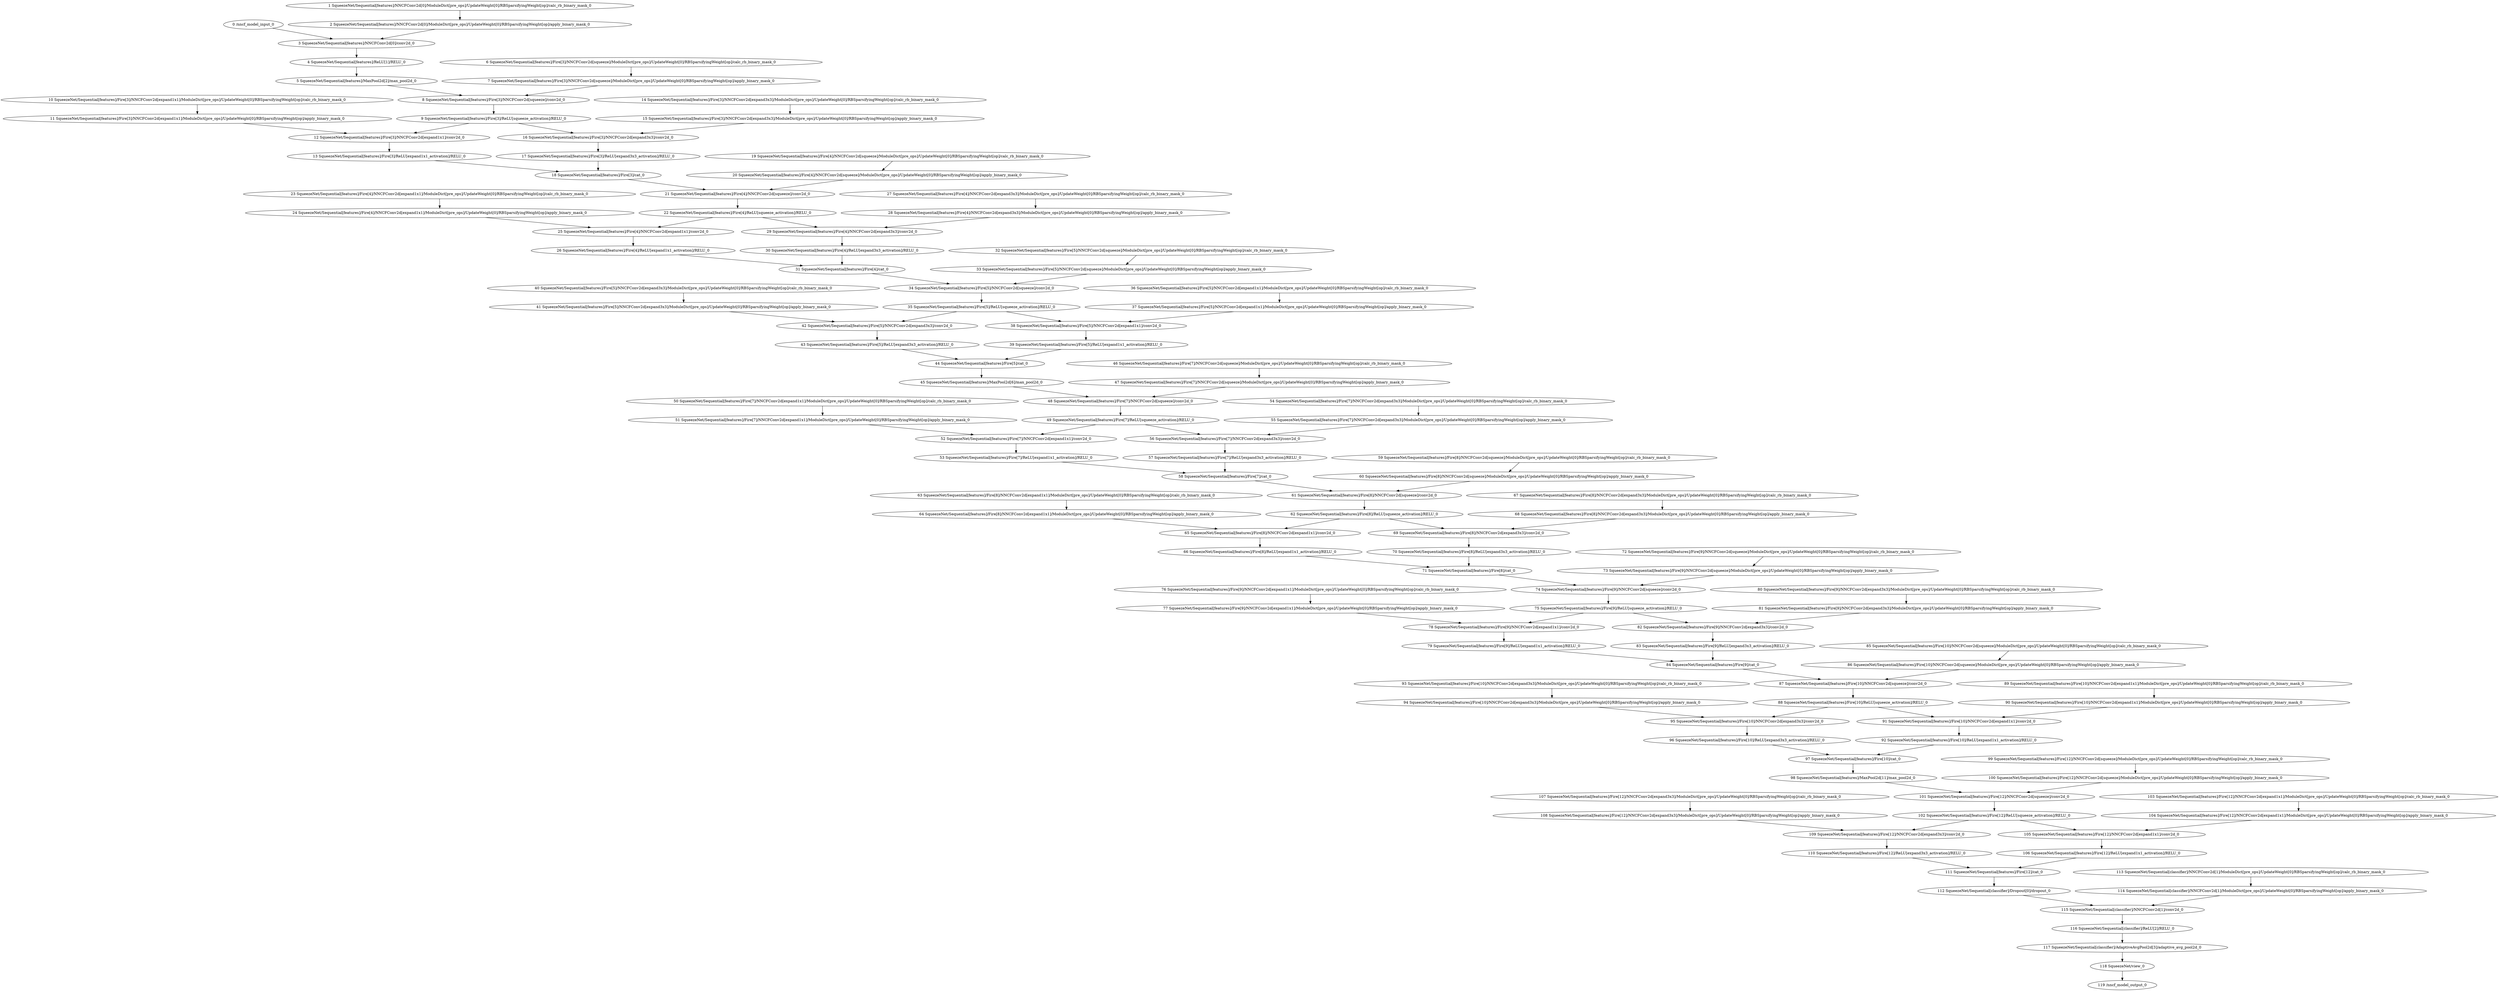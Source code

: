strict digraph  {
"0 /nncf_model_input_0" [id=0, type=nncf_model_input];
"1 SqueezeNet/Sequential[features]/NNCFConv2d[0]/ModuleDict[pre_ops]/UpdateWeight[0]/RBSparsifyingWeight[op]/calc_rb_binary_mask_0" [id=1, type=calc_rb_binary_mask];
"2 SqueezeNet/Sequential[features]/NNCFConv2d[0]/ModuleDict[pre_ops]/UpdateWeight[0]/RBSparsifyingWeight[op]/apply_binary_mask_0" [id=2, type=apply_binary_mask];
"3 SqueezeNet/Sequential[features]/NNCFConv2d[0]/conv2d_0" [id=3, type=conv2d];
"4 SqueezeNet/Sequential[features]/ReLU[1]/RELU_0" [id=4, type=RELU];
"5 SqueezeNet/Sequential[features]/MaxPool2d[2]/max_pool2d_0" [id=5, type=max_pool2d];
"6 SqueezeNet/Sequential[features]/Fire[3]/NNCFConv2d[squeeze]/ModuleDict[pre_ops]/UpdateWeight[0]/RBSparsifyingWeight[op]/calc_rb_binary_mask_0" [id=6, type=calc_rb_binary_mask];
"7 SqueezeNet/Sequential[features]/Fire[3]/NNCFConv2d[squeeze]/ModuleDict[pre_ops]/UpdateWeight[0]/RBSparsifyingWeight[op]/apply_binary_mask_0" [id=7, type=apply_binary_mask];
"8 SqueezeNet/Sequential[features]/Fire[3]/NNCFConv2d[squeeze]/conv2d_0" [id=8, type=conv2d];
"9 SqueezeNet/Sequential[features]/Fire[3]/ReLU[squeeze_activation]/RELU_0" [id=9, type=RELU];
"10 SqueezeNet/Sequential[features]/Fire[3]/NNCFConv2d[expand1x1]/ModuleDict[pre_ops]/UpdateWeight[0]/RBSparsifyingWeight[op]/calc_rb_binary_mask_0" [id=10, type=calc_rb_binary_mask];
"11 SqueezeNet/Sequential[features]/Fire[3]/NNCFConv2d[expand1x1]/ModuleDict[pre_ops]/UpdateWeight[0]/RBSparsifyingWeight[op]/apply_binary_mask_0" [id=11, type=apply_binary_mask];
"12 SqueezeNet/Sequential[features]/Fire[3]/NNCFConv2d[expand1x1]/conv2d_0" [id=12, type=conv2d];
"13 SqueezeNet/Sequential[features]/Fire[3]/ReLU[expand1x1_activation]/RELU_0" [id=13, type=RELU];
"14 SqueezeNet/Sequential[features]/Fire[3]/NNCFConv2d[expand3x3]/ModuleDict[pre_ops]/UpdateWeight[0]/RBSparsifyingWeight[op]/calc_rb_binary_mask_0" [id=14, type=calc_rb_binary_mask];
"15 SqueezeNet/Sequential[features]/Fire[3]/NNCFConv2d[expand3x3]/ModuleDict[pre_ops]/UpdateWeight[0]/RBSparsifyingWeight[op]/apply_binary_mask_0" [id=15, type=apply_binary_mask];
"16 SqueezeNet/Sequential[features]/Fire[3]/NNCFConv2d[expand3x3]/conv2d_0" [id=16, type=conv2d];
"17 SqueezeNet/Sequential[features]/Fire[3]/ReLU[expand3x3_activation]/RELU_0" [id=17, type=RELU];
"18 SqueezeNet/Sequential[features]/Fire[3]/cat_0" [id=18, type=cat];
"19 SqueezeNet/Sequential[features]/Fire[4]/NNCFConv2d[squeeze]/ModuleDict[pre_ops]/UpdateWeight[0]/RBSparsifyingWeight[op]/calc_rb_binary_mask_0" [id=19, type=calc_rb_binary_mask];
"20 SqueezeNet/Sequential[features]/Fire[4]/NNCFConv2d[squeeze]/ModuleDict[pre_ops]/UpdateWeight[0]/RBSparsifyingWeight[op]/apply_binary_mask_0" [id=20, type=apply_binary_mask];
"21 SqueezeNet/Sequential[features]/Fire[4]/NNCFConv2d[squeeze]/conv2d_0" [id=21, type=conv2d];
"22 SqueezeNet/Sequential[features]/Fire[4]/ReLU[squeeze_activation]/RELU_0" [id=22, type=RELU];
"23 SqueezeNet/Sequential[features]/Fire[4]/NNCFConv2d[expand1x1]/ModuleDict[pre_ops]/UpdateWeight[0]/RBSparsifyingWeight[op]/calc_rb_binary_mask_0" [id=23, type=calc_rb_binary_mask];
"24 SqueezeNet/Sequential[features]/Fire[4]/NNCFConv2d[expand1x1]/ModuleDict[pre_ops]/UpdateWeight[0]/RBSparsifyingWeight[op]/apply_binary_mask_0" [id=24, type=apply_binary_mask];
"25 SqueezeNet/Sequential[features]/Fire[4]/NNCFConv2d[expand1x1]/conv2d_0" [id=25, type=conv2d];
"26 SqueezeNet/Sequential[features]/Fire[4]/ReLU[expand1x1_activation]/RELU_0" [id=26, type=RELU];
"27 SqueezeNet/Sequential[features]/Fire[4]/NNCFConv2d[expand3x3]/ModuleDict[pre_ops]/UpdateWeight[0]/RBSparsifyingWeight[op]/calc_rb_binary_mask_0" [id=27, type=calc_rb_binary_mask];
"28 SqueezeNet/Sequential[features]/Fire[4]/NNCFConv2d[expand3x3]/ModuleDict[pre_ops]/UpdateWeight[0]/RBSparsifyingWeight[op]/apply_binary_mask_0" [id=28, type=apply_binary_mask];
"29 SqueezeNet/Sequential[features]/Fire[4]/NNCFConv2d[expand3x3]/conv2d_0" [id=29, type=conv2d];
"30 SqueezeNet/Sequential[features]/Fire[4]/ReLU[expand3x3_activation]/RELU_0" [id=30, type=RELU];
"31 SqueezeNet/Sequential[features]/Fire[4]/cat_0" [id=31, type=cat];
"32 SqueezeNet/Sequential[features]/Fire[5]/NNCFConv2d[squeeze]/ModuleDict[pre_ops]/UpdateWeight[0]/RBSparsifyingWeight[op]/calc_rb_binary_mask_0" [id=32, type=calc_rb_binary_mask];
"33 SqueezeNet/Sequential[features]/Fire[5]/NNCFConv2d[squeeze]/ModuleDict[pre_ops]/UpdateWeight[0]/RBSparsifyingWeight[op]/apply_binary_mask_0" [id=33, type=apply_binary_mask];
"34 SqueezeNet/Sequential[features]/Fire[5]/NNCFConv2d[squeeze]/conv2d_0" [id=34, type=conv2d];
"35 SqueezeNet/Sequential[features]/Fire[5]/ReLU[squeeze_activation]/RELU_0" [id=35, type=RELU];
"36 SqueezeNet/Sequential[features]/Fire[5]/NNCFConv2d[expand1x1]/ModuleDict[pre_ops]/UpdateWeight[0]/RBSparsifyingWeight[op]/calc_rb_binary_mask_0" [id=36, type=calc_rb_binary_mask];
"37 SqueezeNet/Sequential[features]/Fire[5]/NNCFConv2d[expand1x1]/ModuleDict[pre_ops]/UpdateWeight[0]/RBSparsifyingWeight[op]/apply_binary_mask_0" [id=37, type=apply_binary_mask];
"38 SqueezeNet/Sequential[features]/Fire[5]/NNCFConv2d[expand1x1]/conv2d_0" [id=38, type=conv2d];
"39 SqueezeNet/Sequential[features]/Fire[5]/ReLU[expand1x1_activation]/RELU_0" [id=39, type=RELU];
"40 SqueezeNet/Sequential[features]/Fire[5]/NNCFConv2d[expand3x3]/ModuleDict[pre_ops]/UpdateWeight[0]/RBSparsifyingWeight[op]/calc_rb_binary_mask_0" [id=40, type=calc_rb_binary_mask];
"41 SqueezeNet/Sequential[features]/Fire[5]/NNCFConv2d[expand3x3]/ModuleDict[pre_ops]/UpdateWeight[0]/RBSparsifyingWeight[op]/apply_binary_mask_0" [id=41, type=apply_binary_mask];
"42 SqueezeNet/Sequential[features]/Fire[5]/NNCFConv2d[expand3x3]/conv2d_0" [id=42, type=conv2d];
"43 SqueezeNet/Sequential[features]/Fire[5]/ReLU[expand3x3_activation]/RELU_0" [id=43, type=RELU];
"44 SqueezeNet/Sequential[features]/Fire[5]/cat_0" [id=44, type=cat];
"45 SqueezeNet/Sequential[features]/MaxPool2d[6]/max_pool2d_0" [id=45, type=max_pool2d];
"46 SqueezeNet/Sequential[features]/Fire[7]/NNCFConv2d[squeeze]/ModuleDict[pre_ops]/UpdateWeight[0]/RBSparsifyingWeight[op]/calc_rb_binary_mask_0" [id=46, type=calc_rb_binary_mask];
"47 SqueezeNet/Sequential[features]/Fire[7]/NNCFConv2d[squeeze]/ModuleDict[pre_ops]/UpdateWeight[0]/RBSparsifyingWeight[op]/apply_binary_mask_0" [id=47, type=apply_binary_mask];
"48 SqueezeNet/Sequential[features]/Fire[7]/NNCFConv2d[squeeze]/conv2d_0" [id=48, type=conv2d];
"49 SqueezeNet/Sequential[features]/Fire[7]/ReLU[squeeze_activation]/RELU_0" [id=49, type=RELU];
"50 SqueezeNet/Sequential[features]/Fire[7]/NNCFConv2d[expand1x1]/ModuleDict[pre_ops]/UpdateWeight[0]/RBSparsifyingWeight[op]/calc_rb_binary_mask_0" [id=50, type=calc_rb_binary_mask];
"51 SqueezeNet/Sequential[features]/Fire[7]/NNCFConv2d[expand1x1]/ModuleDict[pre_ops]/UpdateWeight[0]/RBSparsifyingWeight[op]/apply_binary_mask_0" [id=51, type=apply_binary_mask];
"52 SqueezeNet/Sequential[features]/Fire[7]/NNCFConv2d[expand1x1]/conv2d_0" [id=52, type=conv2d];
"53 SqueezeNet/Sequential[features]/Fire[7]/ReLU[expand1x1_activation]/RELU_0" [id=53, type=RELU];
"54 SqueezeNet/Sequential[features]/Fire[7]/NNCFConv2d[expand3x3]/ModuleDict[pre_ops]/UpdateWeight[0]/RBSparsifyingWeight[op]/calc_rb_binary_mask_0" [id=54, type=calc_rb_binary_mask];
"55 SqueezeNet/Sequential[features]/Fire[7]/NNCFConv2d[expand3x3]/ModuleDict[pre_ops]/UpdateWeight[0]/RBSparsifyingWeight[op]/apply_binary_mask_0" [id=55, type=apply_binary_mask];
"56 SqueezeNet/Sequential[features]/Fire[7]/NNCFConv2d[expand3x3]/conv2d_0" [id=56, type=conv2d];
"57 SqueezeNet/Sequential[features]/Fire[7]/ReLU[expand3x3_activation]/RELU_0" [id=57, type=RELU];
"58 SqueezeNet/Sequential[features]/Fire[7]/cat_0" [id=58, type=cat];
"59 SqueezeNet/Sequential[features]/Fire[8]/NNCFConv2d[squeeze]/ModuleDict[pre_ops]/UpdateWeight[0]/RBSparsifyingWeight[op]/calc_rb_binary_mask_0" [id=59, type=calc_rb_binary_mask];
"60 SqueezeNet/Sequential[features]/Fire[8]/NNCFConv2d[squeeze]/ModuleDict[pre_ops]/UpdateWeight[0]/RBSparsifyingWeight[op]/apply_binary_mask_0" [id=60, type=apply_binary_mask];
"61 SqueezeNet/Sequential[features]/Fire[8]/NNCFConv2d[squeeze]/conv2d_0" [id=61, type=conv2d];
"62 SqueezeNet/Sequential[features]/Fire[8]/ReLU[squeeze_activation]/RELU_0" [id=62, type=RELU];
"63 SqueezeNet/Sequential[features]/Fire[8]/NNCFConv2d[expand1x1]/ModuleDict[pre_ops]/UpdateWeight[0]/RBSparsifyingWeight[op]/calc_rb_binary_mask_0" [id=63, type=calc_rb_binary_mask];
"64 SqueezeNet/Sequential[features]/Fire[8]/NNCFConv2d[expand1x1]/ModuleDict[pre_ops]/UpdateWeight[0]/RBSparsifyingWeight[op]/apply_binary_mask_0" [id=64, type=apply_binary_mask];
"65 SqueezeNet/Sequential[features]/Fire[8]/NNCFConv2d[expand1x1]/conv2d_0" [id=65, type=conv2d];
"66 SqueezeNet/Sequential[features]/Fire[8]/ReLU[expand1x1_activation]/RELU_0" [id=66, type=RELU];
"67 SqueezeNet/Sequential[features]/Fire[8]/NNCFConv2d[expand3x3]/ModuleDict[pre_ops]/UpdateWeight[0]/RBSparsifyingWeight[op]/calc_rb_binary_mask_0" [id=67, type=calc_rb_binary_mask];
"68 SqueezeNet/Sequential[features]/Fire[8]/NNCFConv2d[expand3x3]/ModuleDict[pre_ops]/UpdateWeight[0]/RBSparsifyingWeight[op]/apply_binary_mask_0" [id=68, type=apply_binary_mask];
"69 SqueezeNet/Sequential[features]/Fire[8]/NNCFConv2d[expand3x3]/conv2d_0" [id=69, type=conv2d];
"70 SqueezeNet/Sequential[features]/Fire[8]/ReLU[expand3x3_activation]/RELU_0" [id=70, type=RELU];
"71 SqueezeNet/Sequential[features]/Fire[8]/cat_0" [id=71, type=cat];
"72 SqueezeNet/Sequential[features]/Fire[9]/NNCFConv2d[squeeze]/ModuleDict[pre_ops]/UpdateWeight[0]/RBSparsifyingWeight[op]/calc_rb_binary_mask_0" [id=72, type=calc_rb_binary_mask];
"73 SqueezeNet/Sequential[features]/Fire[9]/NNCFConv2d[squeeze]/ModuleDict[pre_ops]/UpdateWeight[0]/RBSparsifyingWeight[op]/apply_binary_mask_0" [id=73, type=apply_binary_mask];
"74 SqueezeNet/Sequential[features]/Fire[9]/NNCFConv2d[squeeze]/conv2d_0" [id=74, type=conv2d];
"75 SqueezeNet/Sequential[features]/Fire[9]/ReLU[squeeze_activation]/RELU_0" [id=75, type=RELU];
"76 SqueezeNet/Sequential[features]/Fire[9]/NNCFConv2d[expand1x1]/ModuleDict[pre_ops]/UpdateWeight[0]/RBSparsifyingWeight[op]/calc_rb_binary_mask_0" [id=76, type=calc_rb_binary_mask];
"77 SqueezeNet/Sequential[features]/Fire[9]/NNCFConv2d[expand1x1]/ModuleDict[pre_ops]/UpdateWeight[0]/RBSparsifyingWeight[op]/apply_binary_mask_0" [id=77, type=apply_binary_mask];
"78 SqueezeNet/Sequential[features]/Fire[9]/NNCFConv2d[expand1x1]/conv2d_0" [id=78, type=conv2d];
"79 SqueezeNet/Sequential[features]/Fire[9]/ReLU[expand1x1_activation]/RELU_0" [id=79, type=RELU];
"80 SqueezeNet/Sequential[features]/Fire[9]/NNCFConv2d[expand3x3]/ModuleDict[pre_ops]/UpdateWeight[0]/RBSparsifyingWeight[op]/calc_rb_binary_mask_0" [id=80, type=calc_rb_binary_mask];
"81 SqueezeNet/Sequential[features]/Fire[9]/NNCFConv2d[expand3x3]/ModuleDict[pre_ops]/UpdateWeight[0]/RBSparsifyingWeight[op]/apply_binary_mask_0" [id=81, type=apply_binary_mask];
"82 SqueezeNet/Sequential[features]/Fire[9]/NNCFConv2d[expand3x3]/conv2d_0" [id=82, type=conv2d];
"83 SqueezeNet/Sequential[features]/Fire[9]/ReLU[expand3x3_activation]/RELU_0" [id=83, type=RELU];
"84 SqueezeNet/Sequential[features]/Fire[9]/cat_0" [id=84, type=cat];
"85 SqueezeNet/Sequential[features]/Fire[10]/NNCFConv2d[squeeze]/ModuleDict[pre_ops]/UpdateWeight[0]/RBSparsifyingWeight[op]/calc_rb_binary_mask_0" [id=85, type=calc_rb_binary_mask];
"86 SqueezeNet/Sequential[features]/Fire[10]/NNCFConv2d[squeeze]/ModuleDict[pre_ops]/UpdateWeight[0]/RBSparsifyingWeight[op]/apply_binary_mask_0" [id=86, type=apply_binary_mask];
"87 SqueezeNet/Sequential[features]/Fire[10]/NNCFConv2d[squeeze]/conv2d_0" [id=87, type=conv2d];
"88 SqueezeNet/Sequential[features]/Fire[10]/ReLU[squeeze_activation]/RELU_0" [id=88, type=RELU];
"89 SqueezeNet/Sequential[features]/Fire[10]/NNCFConv2d[expand1x1]/ModuleDict[pre_ops]/UpdateWeight[0]/RBSparsifyingWeight[op]/calc_rb_binary_mask_0" [id=89, type=calc_rb_binary_mask];
"90 SqueezeNet/Sequential[features]/Fire[10]/NNCFConv2d[expand1x1]/ModuleDict[pre_ops]/UpdateWeight[0]/RBSparsifyingWeight[op]/apply_binary_mask_0" [id=90, type=apply_binary_mask];
"91 SqueezeNet/Sequential[features]/Fire[10]/NNCFConv2d[expand1x1]/conv2d_0" [id=91, type=conv2d];
"92 SqueezeNet/Sequential[features]/Fire[10]/ReLU[expand1x1_activation]/RELU_0" [id=92, type=RELU];
"93 SqueezeNet/Sequential[features]/Fire[10]/NNCFConv2d[expand3x3]/ModuleDict[pre_ops]/UpdateWeight[0]/RBSparsifyingWeight[op]/calc_rb_binary_mask_0" [id=93, type=calc_rb_binary_mask];
"94 SqueezeNet/Sequential[features]/Fire[10]/NNCFConv2d[expand3x3]/ModuleDict[pre_ops]/UpdateWeight[0]/RBSparsifyingWeight[op]/apply_binary_mask_0" [id=94, type=apply_binary_mask];
"95 SqueezeNet/Sequential[features]/Fire[10]/NNCFConv2d[expand3x3]/conv2d_0" [id=95, type=conv2d];
"96 SqueezeNet/Sequential[features]/Fire[10]/ReLU[expand3x3_activation]/RELU_0" [id=96, type=RELU];
"97 SqueezeNet/Sequential[features]/Fire[10]/cat_0" [id=97, type=cat];
"98 SqueezeNet/Sequential[features]/MaxPool2d[11]/max_pool2d_0" [id=98, type=max_pool2d];
"99 SqueezeNet/Sequential[features]/Fire[12]/NNCFConv2d[squeeze]/ModuleDict[pre_ops]/UpdateWeight[0]/RBSparsifyingWeight[op]/calc_rb_binary_mask_0" [id=99, type=calc_rb_binary_mask];
"100 SqueezeNet/Sequential[features]/Fire[12]/NNCFConv2d[squeeze]/ModuleDict[pre_ops]/UpdateWeight[0]/RBSparsifyingWeight[op]/apply_binary_mask_0" [id=100, type=apply_binary_mask];
"101 SqueezeNet/Sequential[features]/Fire[12]/NNCFConv2d[squeeze]/conv2d_0" [id=101, type=conv2d];
"102 SqueezeNet/Sequential[features]/Fire[12]/ReLU[squeeze_activation]/RELU_0" [id=102, type=RELU];
"103 SqueezeNet/Sequential[features]/Fire[12]/NNCFConv2d[expand1x1]/ModuleDict[pre_ops]/UpdateWeight[0]/RBSparsifyingWeight[op]/calc_rb_binary_mask_0" [id=103, type=calc_rb_binary_mask];
"104 SqueezeNet/Sequential[features]/Fire[12]/NNCFConv2d[expand1x1]/ModuleDict[pre_ops]/UpdateWeight[0]/RBSparsifyingWeight[op]/apply_binary_mask_0" [id=104, type=apply_binary_mask];
"105 SqueezeNet/Sequential[features]/Fire[12]/NNCFConv2d[expand1x1]/conv2d_0" [id=105, type=conv2d];
"106 SqueezeNet/Sequential[features]/Fire[12]/ReLU[expand1x1_activation]/RELU_0" [id=106, type=RELU];
"107 SqueezeNet/Sequential[features]/Fire[12]/NNCFConv2d[expand3x3]/ModuleDict[pre_ops]/UpdateWeight[0]/RBSparsifyingWeight[op]/calc_rb_binary_mask_0" [id=107, type=calc_rb_binary_mask];
"108 SqueezeNet/Sequential[features]/Fire[12]/NNCFConv2d[expand3x3]/ModuleDict[pre_ops]/UpdateWeight[0]/RBSparsifyingWeight[op]/apply_binary_mask_0" [id=108, type=apply_binary_mask];
"109 SqueezeNet/Sequential[features]/Fire[12]/NNCFConv2d[expand3x3]/conv2d_0" [id=109, type=conv2d];
"110 SqueezeNet/Sequential[features]/Fire[12]/ReLU[expand3x3_activation]/RELU_0" [id=110, type=RELU];
"111 SqueezeNet/Sequential[features]/Fire[12]/cat_0" [id=111, type=cat];
"112 SqueezeNet/Sequential[classifier]/Dropout[0]/dropout_0" [id=112, type=dropout];
"113 SqueezeNet/Sequential[classifier]/NNCFConv2d[1]/ModuleDict[pre_ops]/UpdateWeight[0]/RBSparsifyingWeight[op]/calc_rb_binary_mask_0" [id=113, type=calc_rb_binary_mask];
"114 SqueezeNet/Sequential[classifier]/NNCFConv2d[1]/ModuleDict[pre_ops]/UpdateWeight[0]/RBSparsifyingWeight[op]/apply_binary_mask_0" [id=114, type=apply_binary_mask];
"115 SqueezeNet/Sequential[classifier]/NNCFConv2d[1]/conv2d_0" [id=115, type=conv2d];
"116 SqueezeNet/Sequential[classifier]/ReLU[2]/RELU_0" [id=116, type=RELU];
"117 SqueezeNet/Sequential[classifier]/AdaptiveAvgPool2d[3]/adaptive_avg_pool2d_0" [id=117, type=adaptive_avg_pool2d];
"118 SqueezeNet/view_0" [id=118, type=view];
"119 /nncf_model_output_0" [id=119, type=nncf_model_output];
"0 /nncf_model_input_0" -> "3 SqueezeNet/Sequential[features]/NNCFConv2d[0]/conv2d_0";
"1 SqueezeNet/Sequential[features]/NNCFConv2d[0]/ModuleDict[pre_ops]/UpdateWeight[0]/RBSparsifyingWeight[op]/calc_rb_binary_mask_0" -> "2 SqueezeNet/Sequential[features]/NNCFConv2d[0]/ModuleDict[pre_ops]/UpdateWeight[0]/RBSparsifyingWeight[op]/apply_binary_mask_0";
"2 SqueezeNet/Sequential[features]/NNCFConv2d[0]/ModuleDict[pre_ops]/UpdateWeight[0]/RBSparsifyingWeight[op]/apply_binary_mask_0" -> "3 SqueezeNet/Sequential[features]/NNCFConv2d[0]/conv2d_0";
"3 SqueezeNet/Sequential[features]/NNCFConv2d[0]/conv2d_0" -> "4 SqueezeNet/Sequential[features]/ReLU[1]/RELU_0";
"4 SqueezeNet/Sequential[features]/ReLU[1]/RELU_0" -> "5 SqueezeNet/Sequential[features]/MaxPool2d[2]/max_pool2d_0";
"5 SqueezeNet/Sequential[features]/MaxPool2d[2]/max_pool2d_0" -> "8 SqueezeNet/Sequential[features]/Fire[3]/NNCFConv2d[squeeze]/conv2d_0";
"6 SqueezeNet/Sequential[features]/Fire[3]/NNCFConv2d[squeeze]/ModuleDict[pre_ops]/UpdateWeight[0]/RBSparsifyingWeight[op]/calc_rb_binary_mask_0" -> "7 SqueezeNet/Sequential[features]/Fire[3]/NNCFConv2d[squeeze]/ModuleDict[pre_ops]/UpdateWeight[0]/RBSparsifyingWeight[op]/apply_binary_mask_0";
"7 SqueezeNet/Sequential[features]/Fire[3]/NNCFConv2d[squeeze]/ModuleDict[pre_ops]/UpdateWeight[0]/RBSparsifyingWeight[op]/apply_binary_mask_0" -> "8 SqueezeNet/Sequential[features]/Fire[3]/NNCFConv2d[squeeze]/conv2d_0";
"8 SqueezeNet/Sequential[features]/Fire[3]/NNCFConv2d[squeeze]/conv2d_0" -> "9 SqueezeNet/Sequential[features]/Fire[3]/ReLU[squeeze_activation]/RELU_0";
"9 SqueezeNet/Sequential[features]/Fire[3]/ReLU[squeeze_activation]/RELU_0" -> "12 SqueezeNet/Sequential[features]/Fire[3]/NNCFConv2d[expand1x1]/conv2d_0";
"9 SqueezeNet/Sequential[features]/Fire[3]/ReLU[squeeze_activation]/RELU_0" -> "16 SqueezeNet/Sequential[features]/Fire[3]/NNCFConv2d[expand3x3]/conv2d_0";
"10 SqueezeNet/Sequential[features]/Fire[3]/NNCFConv2d[expand1x1]/ModuleDict[pre_ops]/UpdateWeight[0]/RBSparsifyingWeight[op]/calc_rb_binary_mask_0" -> "11 SqueezeNet/Sequential[features]/Fire[3]/NNCFConv2d[expand1x1]/ModuleDict[pre_ops]/UpdateWeight[0]/RBSparsifyingWeight[op]/apply_binary_mask_0";
"11 SqueezeNet/Sequential[features]/Fire[3]/NNCFConv2d[expand1x1]/ModuleDict[pre_ops]/UpdateWeight[0]/RBSparsifyingWeight[op]/apply_binary_mask_0" -> "12 SqueezeNet/Sequential[features]/Fire[3]/NNCFConv2d[expand1x1]/conv2d_0";
"12 SqueezeNet/Sequential[features]/Fire[3]/NNCFConv2d[expand1x1]/conv2d_0" -> "13 SqueezeNet/Sequential[features]/Fire[3]/ReLU[expand1x1_activation]/RELU_0";
"13 SqueezeNet/Sequential[features]/Fire[3]/ReLU[expand1x1_activation]/RELU_0" -> "18 SqueezeNet/Sequential[features]/Fire[3]/cat_0";
"14 SqueezeNet/Sequential[features]/Fire[3]/NNCFConv2d[expand3x3]/ModuleDict[pre_ops]/UpdateWeight[0]/RBSparsifyingWeight[op]/calc_rb_binary_mask_0" -> "15 SqueezeNet/Sequential[features]/Fire[3]/NNCFConv2d[expand3x3]/ModuleDict[pre_ops]/UpdateWeight[0]/RBSparsifyingWeight[op]/apply_binary_mask_0";
"15 SqueezeNet/Sequential[features]/Fire[3]/NNCFConv2d[expand3x3]/ModuleDict[pre_ops]/UpdateWeight[0]/RBSparsifyingWeight[op]/apply_binary_mask_0" -> "16 SqueezeNet/Sequential[features]/Fire[3]/NNCFConv2d[expand3x3]/conv2d_0";
"16 SqueezeNet/Sequential[features]/Fire[3]/NNCFConv2d[expand3x3]/conv2d_0" -> "17 SqueezeNet/Sequential[features]/Fire[3]/ReLU[expand3x3_activation]/RELU_0";
"17 SqueezeNet/Sequential[features]/Fire[3]/ReLU[expand3x3_activation]/RELU_0" -> "18 SqueezeNet/Sequential[features]/Fire[3]/cat_0";
"18 SqueezeNet/Sequential[features]/Fire[3]/cat_0" -> "21 SqueezeNet/Sequential[features]/Fire[4]/NNCFConv2d[squeeze]/conv2d_0";
"19 SqueezeNet/Sequential[features]/Fire[4]/NNCFConv2d[squeeze]/ModuleDict[pre_ops]/UpdateWeight[0]/RBSparsifyingWeight[op]/calc_rb_binary_mask_0" -> "20 SqueezeNet/Sequential[features]/Fire[4]/NNCFConv2d[squeeze]/ModuleDict[pre_ops]/UpdateWeight[0]/RBSparsifyingWeight[op]/apply_binary_mask_0";
"20 SqueezeNet/Sequential[features]/Fire[4]/NNCFConv2d[squeeze]/ModuleDict[pre_ops]/UpdateWeight[0]/RBSparsifyingWeight[op]/apply_binary_mask_0" -> "21 SqueezeNet/Sequential[features]/Fire[4]/NNCFConv2d[squeeze]/conv2d_0";
"21 SqueezeNet/Sequential[features]/Fire[4]/NNCFConv2d[squeeze]/conv2d_0" -> "22 SqueezeNet/Sequential[features]/Fire[4]/ReLU[squeeze_activation]/RELU_0";
"22 SqueezeNet/Sequential[features]/Fire[4]/ReLU[squeeze_activation]/RELU_0" -> "25 SqueezeNet/Sequential[features]/Fire[4]/NNCFConv2d[expand1x1]/conv2d_0";
"22 SqueezeNet/Sequential[features]/Fire[4]/ReLU[squeeze_activation]/RELU_0" -> "29 SqueezeNet/Sequential[features]/Fire[4]/NNCFConv2d[expand3x3]/conv2d_0";
"23 SqueezeNet/Sequential[features]/Fire[4]/NNCFConv2d[expand1x1]/ModuleDict[pre_ops]/UpdateWeight[0]/RBSparsifyingWeight[op]/calc_rb_binary_mask_0" -> "24 SqueezeNet/Sequential[features]/Fire[4]/NNCFConv2d[expand1x1]/ModuleDict[pre_ops]/UpdateWeight[0]/RBSparsifyingWeight[op]/apply_binary_mask_0";
"24 SqueezeNet/Sequential[features]/Fire[4]/NNCFConv2d[expand1x1]/ModuleDict[pre_ops]/UpdateWeight[0]/RBSparsifyingWeight[op]/apply_binary_mask_0" -> "25 SqueezeNet/Sequential[features]/Fire[4]/NNCFConv2d[expand1x1]/conv2d_0";
"25 SqueezeNet/Sequential[features]/Fire[4]/NNCFConv2d[expand1x1]/conv2d_0" -> "26 SqueezeNet/Sequential[features]/Fire[4]/ReLU[expand1x1_activation]/RELU_0";
"26 SqueezeNet/Sequential[features]/Fire[4]/ReLU[expand1x1_activation]/RELU_0" -> "31 SqueezeNet/Sequential[features]/Fire[4]/cat_0";
"27 SqueezeNet/Sequential[features]/Fire[4]/NNCFConv2d[expand3x3]/ModuleDict[pre_ops]/UpdateWeight[0]/RBSparsifyingWeight[op]/calc_rb_binary_mask_0" -> "28 SqueezeNet/Sequential[features]/Fire[4]/NNCFConv2d[expand3x3]/ModuleDict[pre_ops]/UpdateWeight[0]/RBSparsifyingWeight[op]/apply_binary_mask_0";
"28 SqueezeNet/Sequential[features]/Fire[4]/NNCFConv2d[expand3x3]/ModuleDict[pre_ops]/UpdateWeight[0]/RBSparsifyingWeight[op]/apply_binary_mask_0" -> "29 SqueezeNet/Sequential[features]/Fire[4]/NNCFConv2d[expand3x3]/conv2d_0";
"29 SqueezeNet/Sequential[features]/Fire[4]/NNCFConv2d[expand3x3]/conv2d_0" -> "30 SqueezeNet/Sequential[features]/Fire[4]/ReLU[expand3x3_activation]/RELU_0";
"30 SqueezeNet/Sequential[features]/Fire[4]/ReLU[expand3x3_activation]/RELU_0" -> "31 SqueezeNet/Sequential[features]/Fire[4]/cat_0";
"31 SqueezeNet/Sequential[features]/Fire[4]/cat_0" -> "34 SqueezeNet/Sequential[features]/Fire[5]/NNCFConv2d[squeeze]/conv2d_0";
"32 SqueezeNet/Sequential[features]/Fire[5]/NNCFConv2d[squeeze]/ModuleDict[pre_ops]/UpdateWeight[0]/RBSparsifyingWeight[op]/calc_rb_binary_mask_0" -> "33 SqueezeNet/Sequential[features]/Fire[5]/NNCFConv2d[squeeze]/ModuleDict[pre_ops]/UpdateWeight[0]/RBSparsifyingWeight[op]/apply_binary_mask_0";
"33 SqueezeNet/Sequential[features]/Fire[5]/NNCFConv2d[squeeze]/ModuleDict[pre_ops]/UpdateWeight[0]/RBSparsifyingWeight[op]/apply_binary_mask_0" -> "34 SqueezeNet/Sequential[features]/Fire[5]/NNCFConv2d[squeeze]/conv2d_0";
"34 SqueezeNet/Sequential[features]/Fire[5]/NNCFConv2d[squeeze]/conv2d_0" -> "35 SqueezeNet/Sequential[features]/Fire[5]/ReLU[squeeze_activation]/RELU_0";
"35 SqueezeNet/Sequential[features]/Fire[5]/ReLU[squeeze_activation]/RELU_0" -> "38 SqueezeNet/Sequential[features]/Fire[5]/NNCFConv2d[expand1x1]/conv2d_0";
"35 SqueezeNet/Sequential[features]/Fire[5]/ReLU[squeeze_activation]/RELU_0" -> "42 SqueezeNet/Sequential[features]/Fire[5]/NNCFConv2d[expand3x3]/conv2d_0";
"36 SqueezeNet/Sequential[features]/Fire[5]/NNCFConv2d[expand1x1]/ModuleDict[pre_ops]/UpdateWeight[0]/RBSparsifyingWeight[op]/calc_rb_binary_mask_0" -> "37 SqueezeNet/Sequential[features]/Fire[5]/NNCFConv2d[expand1x1]/ModuleDict[pre_ops]/UpdateWeight[0]/RBSparsifyingWeight[op]/apply_binary_mask_0";
"37 SqueezeNet/Sequential[features]/Fire[5]/NNCFConv2d[expand1x1]/ModuleDict[pre_ops]/UpdateWeight[0]/RBSparsifyingWeight[op]/apply_binary_mask_0" -> "38 SqueezeNet/Sequential[features]/Fire[5]/NNCFConv2d[expand1x1]/conv2d_0";
"38 SqueezeNet/Sequential[features]/Fire[5]/NNCFConv2d[expand1x1]/conv2d_0" -> "39 SqueezeNet/Sequential[features]/Fire[5]/ReLU[expand1x1_activation]/RELU_0";
"39 SqueezeNet/Sequential[features]/Fire[5]/ReLU[expand1x1_activation]/RELU_0" -> "44 SqueezeNet/Sequential[features]/Fire[5]/cat_0";
"40 SqueezeNet/Sequential[features]/Fire[5]/NNCFConv2d[expand3x3]/ModuleDict[pre_ops]/UpdateWeight[0]/RBSparsifyingWeight[op]/calc_rb_binary_mask_0" -> "41 SqueezeNet/Sequential[features]/Fire[5]/NNCFConv2d[expand3x3]/ModuleDict[pre_ops]/UpdateWeight[0]/RBSparsifyingWeight[op]/apply_binary_mask_0";
"41 SqueezeNet/Sequential[features]/Fire[5]/NNCFConv2d[expand3x3]/ModuleDict[pre_ops]/UpdateWeight[0]/RBSparsifyingWeight[op]/apply_binary_mask_0" -> "42 SqueezeNet/Sequential[features]/Fire[5]/NNCFConv2d[expand3x3]/conv2d_0";
"42 SqueezeNet/Sequential[features]/Fire[5]/NNCFConv2d[expand3x3]/conv2d_0" -> "43 SqueezeNet/Sequential[features]/Fire[5]/ReLU[expand3x3_activation]/RELU_0";
"43 SqueezeNet/Sequential[features]/Fire[5]/ReLU[expand3x3_activation]/RELU_0" -> "44 SqueezeNet/Sequential[features]/Fire[5]/cat_0";
"44 SqueezeNet/Sequential[features]/Fire[5]/cat_0" -> "45 SqueezeNet/Sequential[features]/MaxPool2d[6]/max_pool2d_0";
"45 SqueezeNet/Sequential[features]/MaxPool2d[6]/max_pool2d_0" -> "48 SqueezeNet/Sequential[features]/Fire[7]/NNCFConv2d[squeeze]/conv2d_0";
"46 SqueezeNet/Sequential[features]/Fire[7]/NNCFConv2d[squeeze]/ModuleDict[pre_ops]/UpdateWeight[0]/RBSparsifyingWeight[op]/calc_rb_binary_mask_0" -> "47 SqueezeNet/Sequential[features]/Fire[7]/NNCFConv2d[squeeze]/ModuleDict[pre_ops]/UpdateWeight[0]/RBSparsifyingWeight[op]/apply_binary_mask_0";
"47 SqueezeNet/Sequential[features]/Fire[7]/NNCFConv2d[squeeze]/ModuleDict[pre_ops]/UpdateWeight[0]/RBSparsifyingWeight[op]/apply_binary_mask_0" -> "48 SqueezeNet/Sequential[features]/Fire[7]/NNCFConv2d[squeeze]/conv2d_0";
"48 SqueezeNet/Sequential[features]/Fire[7]/NNCFConv2d[squeeze]/conv2d_0" -> "49 SqueezeNet/Sequential[features]/Fire[7]/ReLU[squeeze_activation]/RELU_0";
"49 SqueezeNet/Sequential[features]/Fire[7]/ReLU[squeeze_activation]/RELU_0" -> "52 SqueezeNet/Sequential[features]/Fire[7]/NNCFConv2d[expand1x1]/conv2d_0";
"49 SqueezeNet/Sequential[features]/Fire[7]/ReLU[squeeze_activation]/RELU_0" -> "56 SqueezeNet/Sequential[features]/Fire[7]/NNCFConv2d[expand3x3]/conv2d_0";
"50 SqueezeNet/Sequential[features]/Fire[7]/NNCFConv2d[expand1x1]/ModuleDict[pre_ops]/UpdateWeight[0]/RBSparsifyingWeight[op]/calc_rb_binary_mask_0" -> "51 SqueezeNet/Sequential[features]/Fire[7]/NNCFConv2d[expand1x1]/ModuleDict[pre_ops]/UpdateWeight[0]/RBSparsifyingWeight[op]/apply_binary_mask_0";
"51 SqueezeNet/Sequential[features]/Fire[7]/NNCFConv2d[expand1x1]/ModuleDict[pre_ops]/UpdateWeight[0]/RBSparsifyingWeight[op]/apply_binary_mask_0" -> "52 SqueezeNet/Sequential[features]/Fire[7]/NNCFConv2d[expand1x1]/conv2d_0";
"52 SqueezeNet/Sequential[features]/Fire[7]/NNCFConv2d[expand1x1]/conv2d_0" -> "53 SqueezeNet/Sequential[features]/Fire[7]/ReLU[expand1x1_activation]/RELU_0";
"53 SqueezeNet/Sequential[features]/Fire[7]/ReLU[expand1x1_activation]/RELU_0" -> "58 SqueezeNet/Sequential[features]/Fire[7]/cat_0";
"54 SqueezeNet/Sequential[features]/Fire[7]/NNCFConv2d[expand3x3]/ModuleDict[pre_ops]/UpdateWeight[0]/RBSparsifyingWeight[op]/calc_rb_binary_mask_0" -> "55 SqueezeNet/Sequential[features]/Fire[7]/NNCFConv2d[expand3x3]/ModuleDict[pre_ops]/UpdateWeight[0]/RBSparsifyingWeight[op]/apply_binary_mask_0";
"55 SqueezeNet/Sequential[features]/Fire[7]/NNCFConv2d[expand3x3]/ModuleDict[pre_ops]/UpdateWeight[0]/RBSparsifyingWeight[op]/apply_binary_mask_0" -> "56 SqueezeNet/Sequential[features]/Fire[7]/NNCFConv2d[expand3x3]/conv2d_0";
"56 SqueezeNet/Sequential[features]/Fire[7]/NNCFConv2d[expand3x3]/conv2d_0" -> "57 SqueezeNet/Sequential[features]/Fire[7]/ReLU[expand3x3_activation]/RELU_0";
"57 SqueezeNet/Sequential[features]/Fire[7]/ReLU[expand3x3_activation]/RELU_0" -> "58 SqueezeNet/Sequential[features]/Fire[7]/cat_0";
"58 SqueezeNet/Sequential[features]/Fire[7]/cat_0" -> "61 SqueezeNet/Sequential[features]/Fire[8]/NNCFConv2d[squeeze]/conv2d_0";
"59 SqueezeNet/Sequential[features]/Fire[8]/NNCFConv2d[squeeze]/ModuleDict[pre_ops]/UpdateWeight[0]/RBSparsifyingWeight[op]/calc_rb_binary_mask_0" -> "60 SqueezeNet/Sequential[features]/Fire[8]/NNCFConv2d[squeeze]/ModuleDict[pre_ops]/UpdateWeight[0]/RBSparsifyingWeight[op]/apply_binary_mask_0";
"60 SqueezeNet/Sequential[features]/Fire[8]/NNCFConv2d[squeeze]/ModuleDict[pre_ops]/UpdateWeight[0]/RBSparsifyingWeight[op]/apply_binary_mask_0" -> "61 SqueezeNet/Sequential[features]/Fire[8]/NNCFConv2d[squeeze]/conv2d_0";
"61 SqueezeNet/Sequential[features]/Fire[8]/NNCFConv2d[squeeze]/conv2d_0" -> "62 SqueezeNet/Sequential[features]/Fire[8]/ReLU[squeeze_activation]/RELU_0";
"62 SqueezeNet/Sequential[features]/Fire[8]/ReLU[squeeze_activation]/RELU_0" -> "65 SqueezeNet/Sequential[features]/Fire[8]/NNCFConv2d[expand1x1]/conv2d_0";
"62 SqueezeNet/Sequential[features]/Fire[8]/ReLU[squeeze_activation]/RELU_0" -> "69 SqueezeNet/Sequential[features]/Fire[8]/NNCFConv2d[expand3x3]/conv2d_0";
"63 SqueezeNet/Sequential[features]/Fire[8]/NNCFConv2d[expand1x1]/ModuleDict[pre_ops]/UpdateWeight[0]/RBSparsifyingWeight[op]/calc_rb_binary_mask_0" -> "64 SqueezeNet/Sequential[features]/Fire[8]/NNCFConv2d[expand1x1]/ModuleDict[pre_ops]/UpdateWeight[0]/RBSparsifyingWeight[op]/apply_binary_mask_0";
"64 SqueezeNet/Sequential[features]/Fire[8]/NNCFConv2d[expand1x1]/ModuleDict[pre_ops]/UpdateWeight[0]/RBSparsifyingWeight[op]/apply_binary_mask_0" -> "65 SqueezeNet/Sequential[features]/Fire[8]/NNCFConv2d[expand1x1]/conv2d_0";
"65 SqueezeNet/Sequential[features]/Fire[8]/NNCFConv2d[expand1x1]/conv2d_0" -> "66 SqueezeNet/Sequential[features]/Fire[8]/ReLU[expand1x1_activation]/RELU_0";
"66 SqueezeNet/Sequential[features]/Fire[8]/ReLU[expand1x1_activation]/RELU_0" -> "71 SqueezeNet/Sequential[features]/Fire[8]/cat_0";
"67 SqueezeNet/Sequential[features]/Fire[8]/NNCFConv2d[expand3x3]/ModuleDict[pre_ops]/UpdateWeight[0]/RBSparsifyingWeight[op]/calc_rb_binary_mask_0" -> "68 SqueezeNet/Sequential[features]/Fire[8]/NNCFConv2d[expand3x3]/ModuleDict[pre_ops]/UpdateWeight[0]/RBSparsifyingWeight[op]/apply_binary_mask_0";
"68 SqueezeNet/Sequential[features]/Fire[8]/NNCFConv2d[expand3x3]/ModuleDict[pre_ops]/UpdateWeight[0]/RBSparsifyingWeight[op]/apply_binary_mask_0" -> "69 SqueezeNet/Sequential[features]/Fire[8]/NNCFConv2d[expand3x3]/conv2d_0";
"69 SqueezeNet/Sequential[features]/Fire[8]/NNCFConv2d[expand3x3]/conv2d_0" -> "70 SqueezeNet/Sequential[features]/Fire[8]/ReLU[expand3x3_activation]/RELU_0";
"70 SqueezeNet/Sequential[features]/Fire[8]/ReLU[expand3x3_activation]/RELU_0" -> "71 SqueezeNet/Sequential[features]/Fire[8]/cat_0";
"71 SqueezeNet/Sequential[features]/Fire[8]/cat_0" -> "74 SqueezeNet/Sequential[features]/Fire[9]/NNCFConv2d[squeeze]/conv2d_0";
"72 SqueezeNet/Sequential[features]/Fire[9]/NNCFConv2d[squeeze]/ModuleDict[pre_ops]/UpdateWeight[0]/RBSparsifyingWeight[op]/calc_rb_binary_mask_0" -> "73 SqueezeNet/Sequential[features]/Fire[9]/NNCFConv2d[squeeze]/ModuleDict[pre_ops]/UpdateWeight[0]/RBSparsifyingWeight[op]/apply_binary_mask_0";
"73 SqueezeNet/Sequential[features]/Fire[9]/NNCFConv2d[squeeze]/ModuleDict[pre_ops]/UpdateWeight[0]/RBSparsifyingWeight[op]/apply_binary_mask_0" -> "74 SqueezeNet/Sequential[features]/Fire[9]/NNCFConv2d[squeeze]/conv2d_0";
"74 SqueezeNet/Sequential[features]/Fire[9]/NNCFConv2d[squeeze]/conv2d_0" -> "75 SqueezeNet/Sequential[features]/Fire[9]/ReLU[squeeze_activation]/RELU_0";
"75 SqueezeNet/Sequential[features]/Fire[9]/ReLU[squeeze_activation]/RELU_0" -> "78 SqueezeNet/Sequential[features]/Fire[9]/NNCFConv2d[expand1x1]/conv2d_0";
"75 SqueezeNet/Sequential[features]/Fire[9]/ReLU[squeeze_activation]/RELU_0" -> "82 SqueezeNet/Sequential[features]/Fire[9]/NNCFConv2d[expand3x3]/conv2d_0";
"76 SqueezeNet/Sequential[features]/Fire[9]/NNCFConv2d[expand1x1]/ModuleDict[pre_ops]/UpdateWeight[0]/RBSparsifyingWeight[op]/calc_rb_binary_mask_0" -> "77 SqueezeNet/Sequential[features]/Fire[9]/NNCFConv2d[expand1x1]/ModuleDict[pre_ops]/UpdateWeight[0]/RBSparsifyingWeight[op]/apply_binary_mask_0";
"77 SqueezeNet/Sequential[features]/Fire[9]/NNCFConv2d[expand1x1]/ModuleDict[pre_ops]/UpdateWeight[0]/RBSparsifyingWeight[op]/apply_binary_mask_0" -> "78 SqueezeNet/Sequential[features]/Fire[9]/NNCFConv2d[expand1x1]/conv2d_0";
"78 SqueezeNet/Sequential[features]/Fire[9]/NNCFConv2d[expand1x1]/conv2d_0" -> "79 SqueezeNet/Sequential[features]/Fire[9]/ReLU[expand1x1_activation]/RELU_0";
"79 SqueezeNet/Sequential[features]/Fire[9]/ReLU[expand1x1_activation]/RELU_0" -> "84 SqueezeNet/Sequential[features]/Fire[9]/cat_0";
"80 SqueezeNet/Sequential[features]/Fire[9]/NNCFConv2d[expand3x3]/ModuleDict[pre_ops]/UpdateWeight[0]/RBSparsifyingWeight[op]/calc_rb_binary_mask_0" -> "81 SqueezeNet/Sequential[features]/Fire[9]/NNCFConv2d[expand3x3]/ModuleDict[pre_ops]/UpdateWeight[0]/RBSparsifyingWeight[op]/apply_binary_mask_0";
"81 SqueezeNet/Sequential[features]/Fire[9]/NNCFConv2d[expand3x3]/ModuleDict[pre_ops]/UpdateWeight[0]/RBSparsifyingWeight[op]/apply_binary_mask_0" -> "82 SqueezeNet/Sequential[features]/Fire[9]/NNCFConv2d[expand3x3]/conv2d_0";
"82 SqueezeNet/Sequential[features]/Fire[9]/NNCFConv2d[expand3x3]/conv2d_0" -> "83 SqueezeNet/Sequential[features]/Fire[9]/ReLU[expand3x3_activation]/RELU_0";
"83 SqueezeNet/Sequential[features]/Fire[9]/ReLU[expand3x3_activation]/RELU_0" -> "84 SqueezeNet/Sequential[features]/Fire[9]/cat_0";
"84 SqueezeNet/Sequential[features]/Fire[9]/cat_0" -> "87 SqueezeNet/Sequential[features]/Fire[10]/NNCFConv2d[squeeze]/conv2d_0";
"85 SqueezeNet/Sequential[features]/Fire[10]/NNCFConv2d[squeeze]/ModuleDict[pre_ops]/UpdateWeight[0]/RBSparsifyingWeight[op]/calc_rb_binary_mask_0" -> "86 SqueezeNet/Sequential[features]/Fire[10]/NNCFConv2d[squeeze]/ModuleDict[pre_ops]/UpdateWeight[0]/RBSparsifyingWeight[op]/apply_binary_mask_0";
"86 SqueezeNet/Sequential[features]/Fire[10]/NNCFConv2d[squeeze]/ModuleDict[pre_ops]/UpdateWeight[0]/RBSparsifyingWeight[op]/apply_binary_mask_0" -> "87 SqueezeNet/Sequential[features]/Fire[10]/NNCFConv2d[squeeze]/conv2d_0";
"87 SqueezeNet/Sequential[features]/Fire[10]/NNCFConv2d[squeeze]/conv2d_0" -> "88 SqueezeNet/Sequential[features]/Fire[10]/ReLU[squeeze_activation]/RELU_0";
"88 SqueezeNet/Sequential[features]/Fire[10]/ReLU[squeeze_activation]/RELU_0" -> "91 SqueezeNet/Sequential[features]/Fire[10]/NNCFConv2d[expand1x1]/conv2d_0";
"88 SqueezeNet/Sequential[features]/Fire[10]/ReLU[squeeze_activation]/RELU_0" -> "95 SqueezeNet/Sequential[features]/Fire[10]/NNCFConv2d[expand3x3]/conv2d_0";
"89 SqueezeNet/Sequential[features]/Fire[10]/NNCFConv2d[expand1x1]/ModuleDict[pre_ops]/UpdateWeight[0]/RBSparsifyingWeight[op]/calc_rb_binary_mask_0" -> "90 SqueezeNet/Sequential[features]/Fire[10]/NNCFConv2d[expand1x1]/ModuleDict[pre_ops]/UpdateWeight[0]/RBSparsifyingWeight[op]/apply_binary_mask_0";
"90 SqueezeNet/Sequential[features]/Fire[10]/NNCFConv2d[expand1x1]/ModuleDict[pre_ops]/UpdateWeight[0]/RBSparsifyingWeight[op]/apply_binary_mask_0" -> "91 SqueezeNet/Sequential[features]/Fire[10]/NNCFConv2d[expand1x1]/conv2d_0";
"91 SqueezeNet/Sequential[features]/Fire[10]/NNCFConv2d[expand1x1]/conv2d_0" -> "92 SqueezeNet/Sequential[features]/Fire[10]/ReLU[expand1x1_activation]/RELU_0";
"92 SqueezeNet/Sequential[features]/Fire[10]/ReLU[expand1x1_activation]/RELU_0" -> "97 SqueezeNet/Sequential[features]/Fire[10]/cat_0";
"93 SqueezeNet/Sequential[features]/Fire[10]/NNCFConv2d[expand3x3]/ModuleDict[pre_ops]/UpdateWeight[0]/RBSparsifyingWeight[op]/calc_rb_binary_mask_0" -> "94 SqueezeNet/Sequential[features]/Fire[10]/NNCFConv2d[expand3x3]/ModuleDict[pre_ops]/UpdateWeight[0]/RBSparsifyingWeight[op]/apply_binary_mask_0";
"94 SqueezeNet/Sequential[features]/Fire[10]/NNCFConv2d[expand3x3]/ModuleDict[pre_ops]/UpdateWeight[0]/RBSparsifyingWeight[op]/apply_binary_mask_0" -> "95 SqueezeNet/Sequential[features]/Fire[10]/NNCFConv2d[expand3x3]/conv2d_0";
"95 SqueezeNet/Sequential[features]/Fire[10]/NNCFConv2d[expand3x3]/conv2d_0" -> "96 SqueezeNet/Sequential[features]/Fire[10]/ReLU[expand3x3_activation]/RELU_0";
"96 SqueezeNet/Sequential[features]/Fire[10]/ReLU[expand3x3_activation]/RELU_0" -> "97 SqueezeNet/Sequential[features]/Fire[10]/cat_0";
"97 SqueezeNet/Sequential[features]/Fire[10]/cat_0" -> "98 SqueezeNet/Sequential[features]/MaxPool2d[11]/max_pool2d_0";
"98 SqueezeNet/Sequential[features]/MaxPool2d[11]/max_pool2d_0" -> "101 SqueezeNet/Sequential[features]/Fire[12]/NNCFConv2d[squeeze]/conv2d_0";
"99 SqueezeNet/Sequential[features]/Fire[12]/NNCFConv2d[squeeze]/ModuleDict[pre_ops]/UpdateWeight[0]/RBSparsifyingWeight[op]/calc_rb_binary_mask_0" -> "100 SqueezeNet/Sequential[features]/Fire[12]/NNCFConv2d[squeeze]/ModuleDict[pre_ops]/UpdateWeight[0]/RBSparsifyingWeight[op]/apply_binary_mask_0";
"100 SqueezeNet/Sequential[features]/Fire[12]/NNCFConv2d[squeeze]/ModuleDict[pre_ops]/UpdateWeight[0]/RBSparsifyingWeight[op]/apply_binary_mask_0" -> "101 SqueezeNet/Sequential[features]/Fire[12]/NNCFConv2d[squeeze]/conv2d_0";
"101 SqueezeNet/Sequential[features]/Fire[12]/NNCFConv2d[squeeze]/conv2d_0" -> "102 SqueezeNet/Sequential[features]/Fire[12]/ReLU[squeeze_activation]/RELU_0";
"102 SqueezeNet/Sequential[features]/Fire[12]/ReLU[squeeze_activation]/RELU_0" -> "105 SqueezeNet/Sequential[features]/Fire[12]/NNCFConv2d[expand1x1]/conv2d_0";
"102 SqueezeNet/Sequential[features]/Fire[12]/ReLU[squeeze_activation]/RELU_0" -> "109 SqueezeNet/Sequential[features]/Fire[12]/NNCFConv2d[expand3x3]/conv2d_0";
"103 SqueezeNet/Sequential[features]/Fire[12]/NNCFConv2d[expand1x1]/ModuleDict[pre_ops]/UpdateWeight[0]/RBSparsifyingWeight[op]/calc_rb_binary_mask_0" -> "104 SqueezeNet/Sequential[features]/Fire[12]/NNCFConv2d[expand1x1]/ModuleDict[pre_ops]/UpdateWeight[0]/RBSparsifyingWeight[op]/apply_binary_mask_0";
"104 SqueezeNet/Sequential[features]/Fire[12]/NNCFConv2d[expand1x1]/ModuleDict[pre_ops]/UpdateWeight[0]/RBSparsifyingWeight[op]/apply_binary_mask_0" -> "105 SqueezeNet/Sequential[features]/Fire[12]/NNCFConv2d[expand1x1]/conv2d_0";
"105 SqueezeNet/Sequential[features]/Fire[12]/NNCFConv2d[expand1x1]/conv2d_0" -> "106 SqueezeNet/Sequential[features]/Fire[12]/ReLU[expand1x1_activation]/RELU_0";
"106 SqueezeNet/Sequential[features]/Fire[12]/ReLU[expand1x1_activation]/RELU_0" -> "111 SqueezeNet/Sequential[features]/Fire[12]/cat_0";
"107 SqueezeNet/Sequential[features]/Fire[12]/NNCFConv2d[expand3x3]/ModuleDict[pre_ops]/UpdateWeight[0]/RBSparsifyingWeight[op]/calc_rb_binary_mask_0" -> "108 SqueezeNet/Sequential[features]/Fire[12]/NNCFConv2d[expand3x3]/ModuleDict[pre_ops]/UpdateWeight[0]/RBSparsifyingWeight[op]/apply_binary_mask_0";
"108 SqueezeNet/Sequential[features]/Fire[12]/NNCFConv2d[expand3x3]/ModuleDict[pre_ops]/UpdateWeight[0]/RBSparsifyingWeight[op]/apply_binary_mask_0" -> "109 SqueezeNet/Sequential[features]/Fire[12]/NNCFConv2d[expand3x3]/conv2d_0";
"109 SqueezeNet/Sequential[features]/Fire[12]/NNCFConv2d[expand3x3]/conv2d_0" -> "110 SqueezeNet/Sequential[features]/Fire[12]/ReLU[expand3x3_activation]/RELU_0";
"110 SqueezeNet/Sequential[features]/Fire[12]/ReLU[expand3x3_activation]/RELU_0" -> "111 SqueezeNet/Sequential[features]/Fire[12]/cat_0";
"111 SqueezeNet/Sequential[features]/Fire[12]/cat_0" -> "112 SqueezeNet/Sequential[classifier]/Dropout[0]/dropout_0";
"112 SqueezeNet/Sequential[classifier]/Dropout[0]/dropout_0" -> "115 SqueezeNet/Sequential[classifier]/NNCFConv2d[1]/conv2d_0";
"113 SqueezeNet/Sequential[classifier]/NNCFConv2d[1]/ModuleDict[pre_ops]/UpdateWeight[0]/RBSparsifyingWeight[op]/calc_rb_binary_mask_0" -> "114 SqueezeNet/Sequential[classifier]/NNCFConv2d[1]/ModuleDict[pre_ops]/UpdateWeight[0]/RBSparsifyingWeight[op]/apply_binary_mask_0";
"114 SqueezeNet/Sequential[classifier]/NNCFConv2d[1]/ModuleDict[pre_ops]/UpdateWeight[0]/RBSparsifyingWeight[op]/apply_binary_mask_0" -> "115 SqueezeNet/Sequential[classifier]/NNCFConv2d[1]/conv2d_0";
"115 SqueezeNet/Sequential[classifier]/NNCFConv2d[1]/conv2d_0" -> "116 SqueezeNet/Sequential[classifier]/ReLU[2]/RELU_0";
"116 SqueezeNet/Sequential[classifier]/ReLU[2]/RELU_0" -> "117 SqueezeNet/Sequential[classifier]/AdaptiveAvgPool2d[3]/adaptive_avg_pool2d_0";
"117 SqueezeNet/Sequential[classifier]/AdaptiveAvgPool2d[3]/adaptive_avg_pool2d_0" -> "118 SqueezeNet/view_0";
"118 SqueezeNet/view_0" -> "119 /nncf_model_output_0";
}
